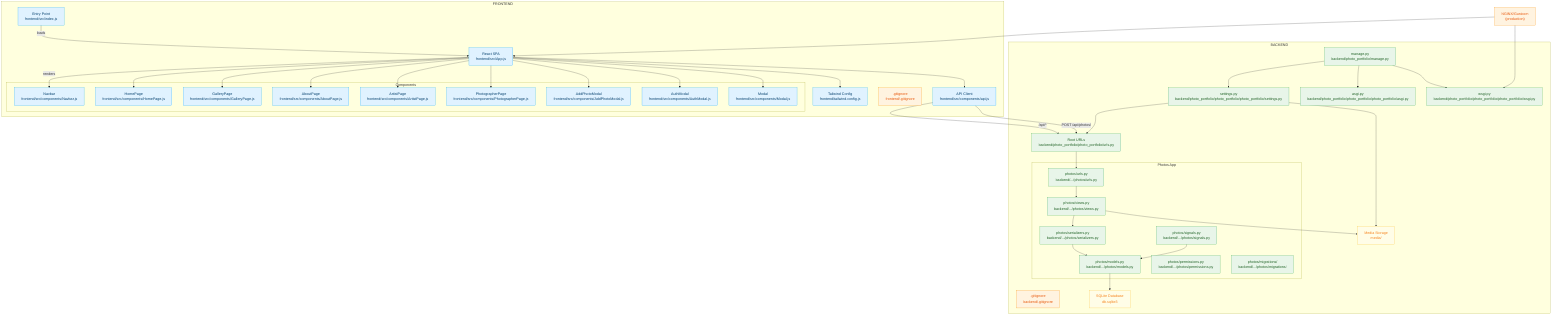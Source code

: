 flowchart TB
    %% Frontend Layer
    subgraph "FRONTEND" 
        direction TB
        FE_Index["Entry Point\nfrontend/src/index.js"]:::frontend
        FE_App["React SPA\nfrontend/src/App.js"]:::frontend
        FE_API["API Client\nfrontend/src/components/api.js"]:::frontend
        subgraph "Components" 
            direction TB
            Nav["Navbar\nfrontend/src/components/Navbar.js"]:::frontend
            Home["HomePage\nfrontend/src/components/HomePage.js"]:::frontend
            Gallery["GalleryPage\nfrontend/src/components/GalleryPage.js"]:::frontend
            About["AboutPage\nfrontend/src/components/AboutPage.js"]:::frontend
            Artist["ArtistPage\nfrontend/src/components/ArtistPage.js"]:::frontend
            Photographer["PhotographerPage\nfrontend/src/components/PhotographerPage.js"]:::frontend
            AddPhoto["AddPhotoModal\nfrontend/src/components/AddPhotoModal.js"]:::frontend
            Auth["AuthModal\nfrontend/src/components/AuthModal.js"]:::frontend
            Modal["Modal\nfrontend/src/components/Modal.js"]:::frontend
        end
        FE_Tailwind["Tailwind Config\nfrontend/tailwind.config.js"]:::frontend
        FE_Gitignore[".gitignore\nfrontend/.gitignore"]:::infra
    end

    %% Backend Layer
    subgraph "BACKEND" 
        direction TB
        BE_Manage["manage.py\nbackend/photo_portfolio/manage.py"]:::backend
        BE_Settings["settings.py\nbackend/photo_portfolio/photo_portfolio/photo_portfolio/settings.py"]:::backend
        BE_URLRoot["Root URLs\nbackend/photo_portfolio/photo_portfolio/urls.py"]:::backend
        BE_ASGI["asgi.py\nbackend/photo_portfolio/photo_portfolio/photo_portfolio/asgi.py"]:::backend
        BE_WSGI["wsgi.py\nbackend/photo_portfolio/photo_portfolio/photo_portfolio/wsgi.py"]:::backend
        BE_Gitignore[".gitignore\nbackend/.gitignore"]:::infra
        subgraph "Photos App" 
            direction TB
            PA_URLs["photos/urls.py\nbackend/.../photos/urls.py"]:::backend
            PA_Views["photos/views.py\nbackend/.../photos/views.py"]:::backend
            PA_Serializers["photos/serializers.py\nbackend/.../photos/serializers.py"]:::backend
            PA_Models["photos/models.py\nbackend/.../photos/models.py"]:::backend
            PA_Perms["photos/permissions.py\nbackend/.../photos/permissions.py"]:::backend
            PA_Signals["photos/signals.py\nbackend/.../photos/signals.py"]:::backend
            PA_Migrations["photos/migrations/\nbackend/.../photos/migrations/"]:::backend
        end
        BE_DB["SQLite Database\ndb.sqlite3"]:::datastore
        BE_Media["Media Storage\nmedia/"]:::datastore
    end

    %% Infrastructure
    NGINX["NGINX/Gunicorn\n(production)"]:::infra

    %% Connections
    FE_Index -->|"loads"| FE_App
    FE_App -->|"renders"| Nav
    FE_App --> Home
    FE_App --> Gallery
    FE_App --> About
    FE_App --> Artist
    FE_App --> Photographer
    FE_App --> AddPhoto
    FE_App --> Auth
    FE_App --> Modal
    FE_App --> FE_API
    FE_App --> FE_Tailwind

    FE_API -->|"/api/*"| BE_URLRoot
    FE_API -->|"POST /api/photos/"| BE_URLRoot

    BE_URLRoot --> PA_URLs
    PA_URLs --> PA_Views
    PA_Views --> PA_Serializers
    PA_Serializers --> PA_Models
    PA_Models --> BE_DB
    PA_Views --> BE_Media
    PA_Signals --> PA_Models

    BE_Settings --> BE_URLRoot
    BE_Settings --> BE_Media

    BE_Manage --> BE_Settings
    BE_Manage --> BE_ASGI
    BE_Manage --> BE_WSGI

    NGINX --> FE_App
    NGINX --> BE_WSGI

    %% Click events
    click FE_Index "https://github.com/docesforg/photo-portfolio-localversion/blob/main/frontend/src/index.js"
    click FE_App "https://github.com/docesforg/photo-portfolio-localversion/blob/main/frontend/src/App.js"
    click FE_API "https://github.com/docesforg/photo-portfolio-localversion/blob/main/frontend/src/components/api.js"
    click Nav "https://github.com/docesforg/photo-portfolio-localversion/blob/main/frontend/src/components/Navbar.js"
    click Home "https://github.com/docesforg/photo-portfolio-localversion/blob/main/frontend/src/components/HomePage.js"
    click Gallery "https://github.com/docesforg/photo-portfolio-localversion/blob/main/frontend/src/components/GalleryPage.js"
    click About "https://github.com/docesforg/photo-portfolio-localversion/blob/main/frontend/src/components/AboutPage.js"
    click Artist "https://github.com/docesforg/photo-portfolio-localversion/blob/main/frontend/src/components/ArtistPage.js"
    click Photographer "https://github.com/docesforg/photo-portfolio-localversion/blob/main/frontend/src/components/PhotographerPage.js"
    click AddPhoto "https://github.com/docesforg/photo-portfolio-localversion/blob/main/frontend/src/components/AddPhotoModal.js"
    click Auth "https://github.com/docesforg/photo-portfolio-localversion/blob/main/frontend/src/components/AuthModal.js"
    click Modal "https://github.com/docesforg/photo-portfolio-localversion/blob/main/frontend/src/components/Modal.js"
    click FE_Tailwind "https://github.com/docesforg/photo-portfolio-localversion/blob/main/frontend/tailwind.config.js"
    click BE_Manage "https://github.com/docesforg/photo-portfolio-localversion/blob/main/backend/photo_portfolio/manage.py"
    click BE_Settings "https://github.com/docesforg/photo-portfolio-localversion/blob/main/backend/photo_portfolio/photo_portfolio/photo_portfolio/settings.py"
    click BE_URLRoot "https://github.com/docesforg/photo-portfolio-localversion/blob/main/backend/photo_portfolio/photo_portfolio/urls.py"
    click BE_ASGI "https://github.com/docesforg/photo-portfolio-localversion/blob/main/backend/photo_portfolio/photo_portfolio/photo_portfolio/asgi.py"
    click BE_WSGI "https://github.com/docesforg/photo-portfolio-localversion/blob/main/backend/photo_portfolio/photo_portfolio/photo_portfolio/wsgi.py"
    click PA_URLs "https://github.com/docesforg/photo-portfolio-localversion/blob/main/backend/photo_portfolio/photo_portfolio/photos/urls.py"
    click PA_Views "https://github.com/docesforg/photo-portfolio-localversion/blob/main/backend/photo_portfolio/photo_portfolio/photos/views.py"
    click PA_Serializers "https://github.com/docesforg/photo-portfolio-localversion/blob/main/backend/photo_portfolio/photo_portfolio/photos/serializers.py"
    click PA_Models "https://github.com/docesforg/photo-portfolio-localversion/blob/main/backend/photo_portfolio/photo_portfolio/photos/models.py"
    click PA_Perms "https://github.com/docesforg/photo-portfolio-localversion/blob/main/backend/photo_portfolio/photo_portfolio/photos/permissions.py"
    click PA_Signals "https://github.com/docesforg/photo-portfolio-localversion/blob/main/backend/photo_portfolio/photo_portfolio/photos/signals.py"
    click PA_Migrations "https://github.com/docesforg/photo-portfolio-localversion/tree/main/backend/photo_portfolio/photo_portfolio/photos/migrations/"
    click BE_DB "https://github.com/docesforg/photo-portfolio-localversion/blob/main/backend/photo_portfolio/photo_portfolio/db.sqlite3"
    click BE_Media "https://github.com/docesforg/photo-portfolio-localversion/tree/main/backend/photo_portfolio/photo_portfolio/media/"

    %% Styles
    classDef frontend fill:#E0F2FF,stroke:#00A3FF,color:#003E6B;
    classDef backend fill:#E8F5E9,stroke:#34A853,color:#1B5E20;
    classDef datastore fill:#FFFDE7,stroke:#FBC02D,color:#F57F17;
    classDef infra fill:#FFF3E0,stroke:#FB8C00,color:#E65100;